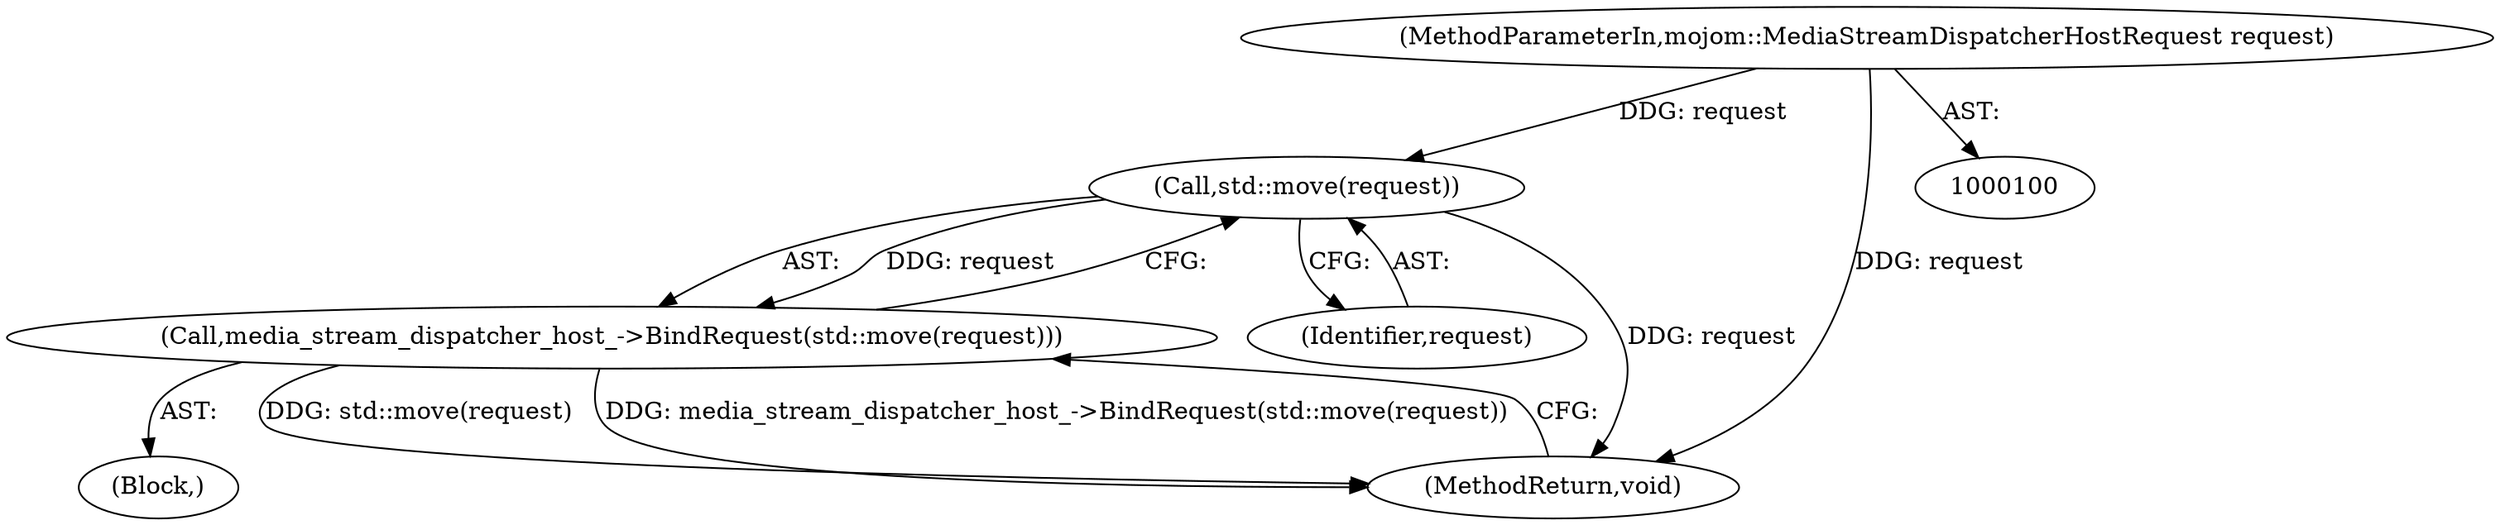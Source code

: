 digraph "1_Chrome_971548cdca2d4c0a6fedd3db0c94372c2a27eac3@API" {
"1000114" [label="(Call,std::move(request))"];
"1000102" [label="(MethodParameterIn,mojom::MediaStreamDispatcherHostRequest request)"];
"1000113" [label="(Call,media_stream_dispatcher_host_->BindRequest(std::move(request)))"];
"1000102" [label="(MethodParameterIn,mojom::MediaStreamDispatcherHostRequest request)"];
"1000114" [label="(Call,std::move(request))"];
"1000103" [label="(Block,)"];
"1000113" [label="(Call,media_stream_dispatcher_host_->BindRequest(std::move(request)))"];
"1000115" [label="(Identifier,request)"];
"1000116" [label="(MethodReturn,void)"];
"1000114" -> "1000113"  [label="AST: "];
"1000114" -> "1000115"  [label="CFG: "];
"1000115" -> "1000114"  [label="AST: "];
"1000113" -> "1000114"  [label="CFG: "];
"1000114" -> "1000116"  [label="DDG: request"];
"1000114" -> "1000113"  [label="DDG: request"];
"1000102" -> "1000114"  [label="DDG: request"];
"1000102" -> "1000100"  [label="AST: "];
"1000102" -> "1000116"  [label="DDG: request"];
"1000113" -> "1000103"  [label="AST: "];
"1000116" -> "1000113"  [label="CFG: "];
"1000113" -> "1000116"  [label="DDG: std::move(request)"];
"1000113" -> "1000116"  [label="DDG: media_stream_dispatcher_host_->BindRequest(std::move(request))"];
}

